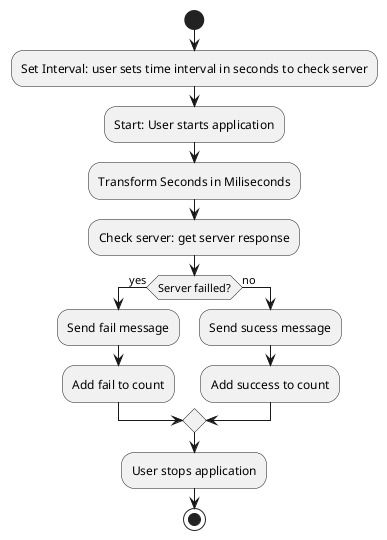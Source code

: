 @startuml Application description

start

:Set Interval: user sets time interval in seconds to check server;
:Start: User starts application;
:Transform Seconds in Miliseconds;
:Check server: get server response;
if (Server failled?) then (yes)
  :Send fail message;
  :Add fail to count;
else (no)
' repeat
  :Send sucess message;
  :Add success to count;
' repeat while (application is running)
endif
  :User stops application;
stop

@enduml
